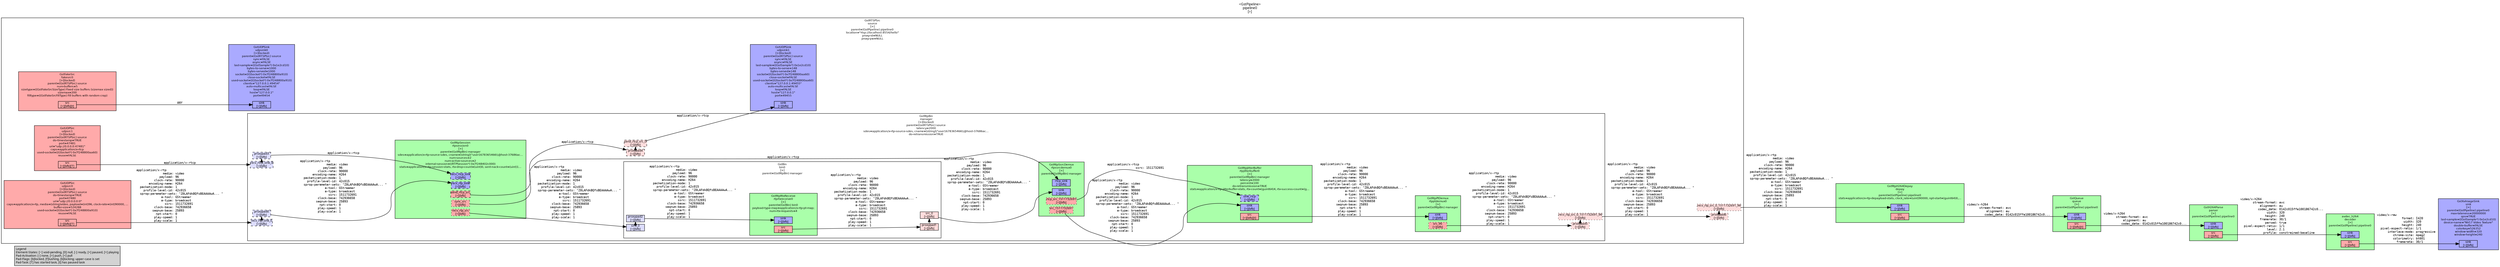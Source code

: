 digraph pipeline {
  rankdir=LR;
  fontname="sans";
  fontsize="10";
  labelloc=t;
  nodesep=.1;
  ranksep=.2;
  label="<GstPipeline>\npipeline0\n[>]";
  node [style=filled, shape=box, fontsize="9", fontname="sans", margin="0.0,0.0"];
  edge [labelfontsize="6", fontsize="9", fontname="monospace"];
  
  legend [
    pos="0,0!",
    margin="0.05,0.05",
    label="Legend\lElement-States: [~] void-pending, [0] null, [-] ready, [=] paused, [>] playing\lPad-Activation: [-] none, [>] push, [<] pull\lPad-Flags: [b]locked, [f]lushing, [b]locking; upper-case is set\lPad-Task: [T] has started task, [t] has paused task\l"
,  ];
  subgraph cluster_sink_0x1f99210 {
    fontname="Bitstream Vera Sans";
    fontsize="8";
    style=filled;
    color=black;

    label="GstXvImageSink\nsink\n[>]\nparent=(GstPipeline) pipeline0\nmax-lateness=20000000\nqos=TRUE\nlast-sample=((GstSample*) 0x1e2cd10)\ndevice-name=\"NV17 Video Texture\"\ndouble-buffer=FALSE\ncolorkey=526352\nwindow-width=320\nwindow-height=240";
    sink_0x1f99210_sink_0x1f4b250 [color=black, fillcolor="#aaaaff", label="sink\n[>][bfb]", height="0.2", style="filled,solid"];
    fillcolor="#aaaaff";
  }

  subgraph cluster_decoder_0x1f90990 {
    fontname="Bitstream Vera Sans";
    fontsize="8";
    style=filled;
    color=black;

    label="avdec_h264\ndecoder\n[>]\nparent=(GstPipeline) pipeline0";
    decoder_0x1f90990_sink_0x1f4adf0 [color=black, fillcolor="#aaaaff", label="sink\n[>][bfb]", height="0.2", style="filled,solid"];
    decoder_0x1f90990_src_0x1f4b020 [color=black, fillcolor="#ffaaaa", label="src\n[>][bfb]", height="0.2", style="filled,solid"];
    fillcolor="#aaffaa";
  }

  decoder_0x1f90990_src_0x1f4b020 -> sink_0x1f99210_sink_0x1f4b250 [label="video/x-raw\l              format: I420\l               width: 320\l              height: 240\l  pixel-aspect-ratio: 1/1\l      interlace-mode: progressive\l         chroma-site: mpeg2\l         colorimetry: bt601\l           framerate: 30/1\l"]
  subgraph cluster_parser_0x1f58640 {
    fontname="Bitstream Vera Sans";
    fontsize="8";
    style=filled;
    color=black;

    label="GstH264Parse\nparser\n[>]\nparent=(GstPipeline) pipeline0";
    parser_0x1f58640_sink_0x1f4a990 [color=black, fillcolor="#aaaaff", label="sink\n[>][bfb]", height="0.2", style="filled,solid"];
    parser_0x1f58640_src_0x1f4abc0 [color=black, fillcolor="#ffaaaa", label="src\n[>][bfb]", height="0.2", style="filled,solid"];
    fillcolor="#aaffaa";
  }

  parser_0x1f58640_src_0x1f4abc0 -> decoder_0x1f90990_sink_0x1f4adf0 [label="video/x-h264\l       stream-format: avc\l           alignment: au\l          codec_data: 0142c015ffe100186742c0...\l               width: 320\l              height: 240\l           framerate: 30/1\l              parsed: true\l  pixel-aspect-ratio: 1/1\l               level: 2.1\l             profile: constrained-baseline\l"]
  subgraph cluster_queue_0x1f540c0 {
    fontname="Bitstream Vera Sans";
    fontsize="8";
    style=filled;
    color=black;

    label="GstQueue\nqueue\n[>]\nparent=(GstPipeline) pipeline0";
    queue_0x1f540c0_sink_0x1f4a530 [color=black, fillcolor="#aaaaff", label="sink\n[>][bfb]", height="0.2", style="filled,solid"];
    queue_0x1f540c0_src_0x1f4a760 [color=black, fillcolor="#ffaaaa", label="src\n[>][bfb][t]", height="0.2", style="filled,solid"];
    fillcolor="#aaffaa";
  }

  queue_0x1f540c0_src_0x1f4a760 -> parser_0x1f58640_sink_0x1f4a990 [label="video/x-h264\l       stream-format: avc\l           alignment: au\l          codec_data: 0142c015ffe100186742c0...\l"]
  subgraph cluster_depay_0x1f48110 {
    fontname="Bitstream Vera Sans";
    fontsize="8";
    style=filled;
    color=black;

    label="GstRtpH264Depay\ndepay\n[>]\nparent=(GstPipeline) pipeline0\nstats=application/x-rtp-depayload-stats, clock_rate=(uint)90000, npt-start=(guint64)0,…";
    depay_0x1f48110_sink_0x1f4a0d0 [color=black, fillcolor="#aaaaff", label="sink\n[>][bfb]", height="0.2", style="filled,solid"];
    depay_0x1f48110_src_0x1f4a300 [color=black, fillcolor="#ffaaaa", label="src\n[>][bfb]", height="0.2", style="filled,solid"];
    fillcolor="#aaffaa";
  }

  depay_0x1f48110_src_0x1f4a300 -> queue_0x1f540c0_sink_0x1f4a530 [label="video/x-h264\l       stream-format: avc\l           alignment: au\l          codec_data: 0142c015ffe100186742c0...\l"]
  subgraph cluster_source_0x1f30020 {
    fontname="Bitstream Vera Sans";
    fontsize="8";
    style=filled;
    color=black;

    label="GstRTSPSrc\nsource\n[>]\nparent=(GstPipeline) pipeline0\nlocation=\"rtsp://localhost:8554/hello\"\nproxy-id=NULL\nproxy-pw=NULL";
    _proxypad6_0x7f2484035490 [color=black, fillcolor="#ffdddd", label="proxypad6\n[>][bfb]", height="0.2", style="filled,dotted"];
  _proxypad6_0x7f2484035490 -> source_0x1f30020_recv_rtp_src_0_1511732691_96_0x7f2484033600 [style=dashed, minlen=0]
    source_0x1f30020_recv_rtp_src_0_1511732691_96_0x7f2484033600 [color=black, fillcolor="#ffdddd", label="recv_rtp_src_0_1511732691_96\n[>][bfb]", height="0.2", style="filled,dotted"];
    fillcolor="#ffffff";
    subgraph cluster_udpsink1_0x7f248403cf50 {
      fontname="Bitstream Vera Sans";
      fontsize="8";
      style=filled;
      color=black;

      label="GstUDPSink\nudpsink1\n[>](locked)\nparent=(GstRTSPSrc) source\nsync=FALSE\nasync=FALSE\nlast-sample=((GstSample*) 0x1e2cd10)\nbytes-to-serve=148\nbytes-served=148\nsocket=((GSocket*) 0x7f248800aa60)\nclose-socket=FALSE\nused-socket=((GSocket*) 0x7f248800aa60)\nclients=\"127.0.0.1:49455\"\nauto-multicast=FALSE\nloop=FALSE\nhost=\"127.0.0.1\"\nport=49455";
      udpsink1_0x7f248403cf50_sink_0x7f248401b880 [color=black, fillcolor="#aaaaff", label="sink\n[>][bfb]", height="0.2", style="filled,solid"];
      fillcolor="#aaaaff";
    }

    subgraph cluster_fakesrc0_0x7f248403e120 {
      fontname="Bitstream Vera Sans";
      fontsize="8";
      style=filled;
      color=black;

      label="GstFakeSrc\nfakesrc0\n[>](locked)\nparent=(GstRTSPSrc) source\nnum-buffers=5\nsizetype=((GstFakeSrcSizeType) Fixed size buffers (sizemax sized))\nsizemax=200\nfilltype=((GstFakeSrcFillType) Fill buffers with random crap)";
      fakesrc0_0x7f248403e120_src_0x7f248401b650 [color=black, fillcolor="#ffaaaa", label="src\n[>][bfb][t]", height="0.2", style="filled,solid"];
      fillcolor="#ffaaaa";
    }

    fakesrc0_0x7f248403e120_src_0x7f248401b650 -> udpsink0_0x7f248403aa00_sink_0x7f248401b420 [label="ANY"]
    subgraph cluster_udpsink0_0x7f248403aa00 {
      fontname="Bitstream Vera Sans";
      fontsize="8";
      style=filled;
      color=black;

      label="GstUDPSink\nudpsink0\n[>](locked)\nparent=(GstRTSPSrc) source\nsync=FALSE\nasync=FALSE\nlast-sample=((GstSample*) 0x1e2cd10)\nbytes-to-serve=1000\nbytes-served=1000\nsocket=((GSocket*) 0x7f248800a910)\nclose-socket=FALSE\nused-socket=((GSocket*) 0x7f248800a910)\nclients=\"127.0.0.1:49454\"\nauto-multicast=FALSE\nloop=FALSE\nhost=\"127.0.0.1\"\nport=49454";
      udpsink0_0x7f248403aa00_sink_0x7f248401b420 [color=black, fillcolor="#aaaaff", label="sink\n[>][bfb]", height="0.2", style="filled,solid"];
      fillcolor="#aaaaff";
    }

    subgraph cluster_udpsrc1_0x7f24840197f0 {
      fontname="Bitstream Vera Sans";
      fontsize="8";
      style=filled;
      color=black;

      label="GstUDPSrc\nudpsrc1\n[>](locked)\nparent=(GstRTSPSrc) source\ndo-timestamp=TRUE\nport=47481\nuri=\"udp://0.0.0.0:47481\"\ncaps=application/x-rtcp\nused-socket=((GSocket*) 0x7f248800aa60)\nreuse=FALSE";
      udpsrc1_0x7f24840197f0_src_0x1f4bd40 [color=black, fillcolor="#ffaaaa", label="src\n[>][bfb][T]", height="0.2", style="filled,solid"];
      fillcolor="#ffaaaa";
    }

    udpsrc1_0x7f24840197f0_src_0x1f4bd40 -> manager_0x7f248401a0a0_recv_rtcp_sink_0_0x7f24840327c0 [label="application/x-rtcp\l"]
    subgraph cluster_udpsrc0_0x7f24840191d0 {
      fontname="Bitstream Vera Sans";
      fontsize="8";
      style=filled;
      color=black;

      label="GstUDPSrc\nudpsrc0\n[>](locked)\nparent=(GstRTSPSrc) source\ndo-timestamp=TRUE\nport=47480\nuri=\"udp://0.0.0.0:0\"\ncaps=application/x-rtp, media=(string)video, payload=(int)96, clock-rate=(int)90000, …\nbuffer-size=524288\nused-socket=((GSocket*) 0x7f248800a910)\nreuse=FALSE";
      udpsrc0_0x7f24840191d0_src_0x1f4bb10 [color=black, fillcolor="#ffaaaa", label="src\n[>][bfb][T]", height="0.2", style="filled,solid"];
      fillcolor="#ffaaaa";
    }

    udpsrc0_0x7f24840191d0_src_0x1f4bb10 -> manager_0x7f248401a0a0_recv_rtp_sink_0_0x7f24840320a0 [label="application/x-rtp\l               media: video\l             payload: 96\l          clock-rate: 90000\l       encoding-name: H264\l  packetization-mode: 1\l    profile-level-id: 42c015\l  sprop-parameter-sets: \"Z0LAFdkBQfsBEAAAAwA... \"\l              a-tool: GStreamer\l              a-type: broadcast\l                ssrc: 1511732691\l          clock-base: 742936658\l         seqnum-base: 25893\l           npt-start: 0\l          play-speed: 1\l          play-scale: 1\l"]
    subgraph cluster_manager_0x7f248401a0a0 {
      fontname="Bitstream Vera Sans";
      fontsize="8";
      style=filled;
      color=black;

      label="GstRtpBin\nmanager\n[>](locked)\nparent=(GstRTSPSrc) source\nlatency=2000\nsdes=application/x-rtp-source-sdes, cname=(string)\\\"user1678365466\\\\@host-37686ac…\ndo-retransmission=TRUE";
      _proxypad0_0x7f2484034050 [color=black, fillcolor="#ddddff", label="proxypad0\n[>][bfb]", height="0.2", style="filled,dashed"];
    manager_0x7f248401a0a0_recv_rtp_sink_0_0x7f24840320a0 -> _proxypad0_0x7f2484034050 [style=dashed, minlen=0]
      manager_0x7f248401a0a0_recv_rtp_sink_0_0x7f24840320a0 [color=black, fillcolor="#ddddff", label="recv_rtp_sink_0\n[>][bfb]", height="0.2", style="filled,dashed"];
      _proxypad3_0x7f2484034710 [color=black, fillcolor="#ddddff", label="proxypad3\n[>][bfb]", height="0.2", style="filled,dashed"];
    manager_0x7f248401a0a0_recv_rtcp_sink_0_0x7f24840327c0 -> _proxypad3_0x7f2484034710 [style=dashed, minlen=0]
      manager_0x7f248401a0a0_recv_rtcp_sink_0_0x7f24840327c0 [color=black, fillcolor="#ddddff", label="recv_rtcp_sink_0\n[>][bfb]", height="0.2", style="filled,dashed"];
      _proxypad4_0x7f2484034950 [color=black, fillcolor="#ffdddd", label="proxypad4\n[>][bfb]", height="0.2", style="filled,dashed"];
    _proxypad4_0x7f2484034950 -> manager_0x7f248401a0a0_send_rtcp_src_0_0x7f2484032a20 [style=dashed, minlen=0]
      manager_0x7f248401a0a0_send_rtcp_src_0_0x7f2484032a20 [color=black, fillcolor="#ffdddd", label="send_rtcp_src_0\n[>][bfb]", height="0.2", style="filled,dashed"];
      _proxypad5_0x7f2484035250 [color=black, fillcolor="#ffdddd", label="proxypad5\n[>][bfb]", height="0.2", style="filled,dotted"];
    _proxypad5_0x7f2484035250 -> manager_0x7f248401a0a0_recv_rtp_src_0_1511732691_96_0x7f24840333a0 [style=dashed, minlen=0]
      manager_0x7f248401a0a0_recv_rtp_src_0_1511732691_96_0x7f24840333a0 [color=black, fillcolor="#ffdddd", label="recv_rtp_src_0_1511732691_96\n[>][bfb]", height="0.2", style="filled,dotted"];
      fillcolor="#ffffff";
      subgraph cluster_rtpjitterbuffer0_0x7f246801e2b0 {
        fontname="Bitstream Vera Sans";
        fontsize="8";
        style=filled;
        color=black;

        label="GstRtpJitterBuffer\nrtpjitterbuffer0\n[>]\nparent=(GstRtpBin) manager\nlatency=2000\npercent=100\ndo-retransmission=TRUE\nstats=application/x-rtp-jitterbuffer-stats, rtx-count=(guint64)4, rtx-success-count=(g…";
        rtpjitterbuffer0_0x7f246801e2b0_sink_0x7f246801a720 [color=black, fillcolor="#aaaaff", label="sink\n[>][bfb]", height="0.2", style="filled,solid"];
        rtpjitterbuffer0_0x7f246801e2b0_sink_rtcp_0x7f246801ab80 [color=black, fillcolor="#aaaaff", label="sink_rtcp\n[>][bfb]", height="0.2", style="filled,dashed"];
        rtpjitterbuffer0_0x7f246801e2b0_src_0x7f246801a4f0 [color=black, fillcolor="#ffaaaa", label="src\n[>][bfb][t]", height="0.2", style="filled,solid"];
        fillcolor="#aaffaa";
      }

      rtpjitterbuffer0_0x7f246801e2b0_src_0x7f246801a4f0 -> rtpptdemux0_0x1fadb40_sink_0x7f246801a950 [label="application/x-rtp\l               media: video\l             payload: 96\l          clock-rate: 90000\l       encoding-name: H264\l  packetization-mode: 1\l    profile-level-id: 42c015\l  sprop-parameter-sets: \"Z0LAFdkBQfsBEAAAAwA... \"\l              a-tool: GStreamer\l              a-type: broadcast\l                ssrc: 1511732691\l          clock-base: 742936658\l         seqnum-base: 25893\l           npt-start: 0\l          play-speed: 1\l          play-scale: 1\l"]
      subgraph cluster_rtpptdemux0_0x1fadb40 {
        fontname="Bitstream Vera Sans";
        fontsize="8";
        style=filled;
        color=black;

        label="GstRtpPtDemux\nrtpptdemux0\n[>]\nparent=(GstRtpBin) manager";
        rtpptdemux0_0x1fadb40_sink_0x7f246801a950 [color=black, fillcolor="#aaaaff", label="sink\n[>][bfb]", height="0.2", style="filled,solid"];
        rtpptdemux0_0x1fadb40_src_96_0x7f246801b210 [color=black, fillcolor="#ffaaaa", label="src_96\n[>][bfb]", height="0.2", style="filled,dotted"];
        fillcolor="#aaffaa";
      }

      rtpptdemux0_0x1fadb40_src_96_0x7f246801b210 -> _proxypad5_0x7f2484035250 [label="application/x-rtp\l               media: video\l             payload: 96\l          clock-rate: 90000\l       encoding-name: H264\l  packetization-mode: 1\l    profile-level-id: 42c015\l  sprop-parameter-sets: \"Z0LAFdkBQfsBEAAAAwA... \"\l              a-tool: GStreamer\l              a-type: broadcast\l                ssrc: 1511732691\l          clock-base: 742936658\l         seqnum-base: 25893\l           npt-start: 0\l          play-speed: 1\l          play-scale: 1\l"]
      subgraph cluster_bin0_0x7f24840360c0 {
        fontname="Bitstream Vera Sans";
        fontsize="8";
        style=filled;
        color=black;

        label="GstBin\nbin0\n[>]\nparent=(GstRtpBin) manager";
        _proxypad2_0x7f24840344d0 [color=black, fillcolor="#ddddff", label="proxypad2\n[>][bfb]", height="0.2", style="filled,solid"];
      bin0_0x7f24840360c0_sink_0_0x7f2484032560 -> _proxypad2_0x7f24840344d0 [style=dashed, minlen=0]
        bin0_0x7f24840360c0_sink_0_0x7f2484032560 [color=black, fillcolor="#ddddff", label="sink_0\n[>][bfb]", height="0.2", style="filled,solid"];
        _proxypad1_0x7f2484034290 [color=black, fillcolor="#ffdddd", label="proxypad1\n[>][bfb]", height="0.2", style="filled,solid"];
      _proxypad1_0x7f2484034290 -> bin0_0x7f24840360c0_src_0_0x7f2484032300 [style=dashed, minlen=0]
        bin0_0x7f24840360c0_src_0_0x7f2484032300 [color=black, fillcolor="#ffdddd", label="src_0\n[>][bfb]", height="0.2", style="filled,solid"];
        fillcolor="#ffffff";
        subgraph cluster_rtprtxreceive0_0x7f248800a540 {
          fontname="Bitstream Vera Sans";
          fontsize="8";
          style=filled;
          color=black;

          label="GstRtpRtxReceive\nrtprtxreceive0\n[>]\nparent=(GstBin) bin0\npayload-type-map=application/x-rtp-pt-map;\nnum-rtx-requests=4";
          rtprtxreceive0_0x7f248800a540_sink_0x7f248401ad90 [color=black, fillcolor="#aaaaff", label="sink\n[>][bfb]", height="0.2", style="filled,solid"];
          rtprtxreceive0_0x7f248800a540_src_0x7f248401ab60 [color=black, fillcolor="#ffaaaa", label="src\n[>][bfb]", height="0.2", style="filled,solid"];
          fillcolor="#aaffaa";
        }

        rtprtxreceive0_0x7f248800a540_src_0x7f248401ab60 -> _proxypad1_0x7f2484034290 [label="application/x-rtp\l               media: video\l             payload: 96\l          clock-rate: 90000\l       encoding-name: H264\l  packetization-mode: 1\l    profile-level-id: 42c015\l  sprop-parameter-sets: \"Z0LAFdkBQfsBEAAAAwA... \"\l              a-tool: GStreamer\l              a-type: broadcast\l                ssrc: 1511732691\l          clock-base: 742936658\l         seqnum-base: 25893\l           npt-start: 0\l          play-speed: 1\l          play-scale: 1\l"]
        _proxypad2_0x7f24840344d0 -> rtprtxreceive0_0x7f248800a540_sink_0x7f248401ad90 [label="application/x-rtp\l               media: video\l             payload: 96\l          clock-rate: 90000\l       encoding-name: H264\l  packetization-mode: 1\l    profile-level-id: 42c015\l  sprop-parameter-sets: \"Z0LAFdkBQfsBEAAAAwA... \"\l              a-tool: GStreamer\l              a-type: broadcast\l                ssrc: 1511732691\l          clock-base: 742936658\l         seqnum-base: 25893\l           npt-start: 0\l          play-speed: 1\l          play-scale: 1\l"]
      }

      bin0_0x7f24840360c0_src_0_0x7f2484032300 -> rtpssrcdemux0_0x7f248402f000_sink_0x7f248401a2a0 [label="application/x-rtp\l               media: video\l             payload: 96\l          clock-rate: 90000\l       encoding-name: H264\l  packetization-mode: 1\l    profile-level-id: 42c015\l  sprop-parameter-sets: \"Z0LAFdkBQfsBEAAAAwA... \"\l              a-tool: GStreamer\l              a-type: broadcast\l                ssrc: 1511732691\l          clock-base: 742936658\l         seqnum-base: 25893\l           npt-start: 0\l          play-speed: 1\l          play-scale: 1\l"]
      subgraph cluster_rtpssrcdemux0_0x7f248402f000 {
        fontname="Bitstream Vera Sans";
        fontsize="8";
        style=filled;
        color=black;

        label="GstRtpSsrcDemux\nrtpssrcdemux0\n[>]\nparent=(GstRtpBin) manager";
        rtpssrcdemux0_0x7f248402f000_sink_0x7f248401a2a0 [color=black, fillcolor="#aaaaff", label="sink\n[>][bfb]", height="0.2", style="filled,solid"];
        rtpssrcdemux0_0x7f248402f000_rtcp_sink_0x7f248401a4d0 [color=black, fillcolor="#aaaaff", label="rtcp_sink\n[>][bfb]", height="0.2", style="filled,solid"];
        rtpssrcdemux0_0x7f248402f000_src_1511732691_0x7f246801a090 [color=black, fillcolor="#ffaaaa", label="src_1511732691\n[>][bfb]", height="0.2", style="filled,dotted"];
        rtpssrcdemux0_0x7f248402f000_rtcp_src_1511732691_0x7f246801a2c0 [color=black, fillcolor="#ffaaaa", label="rtcp_src_1511732691\n[>][bfb]", height="0.2", style="filled,dotted"];
        fillcolor="#aaffaa";
      }

      rtpssrcdemux0_0x7f248402f000_src_1511732691_0x7f246801a090 -> rtpjitterbuffer0_0x7f246801e2b0_sink_0x7f246801a720 [label="application/x-rtp\l               media: video\l             payload: 96\l          clock-rate: 90000\l       encoding-name: H264\l  packetization-mode: 1\l    profile-level-id: 42c015\l  sprop-parameter-sets: \"Z0LAFdkBQfsBEAAAAwA... \"\l              a-tool: GStreamer\l              a-type: broadcast\l                ssrc: 1511732691\l          clock-base: 742936658\l         seqnum-base: 25893\l           npt-start: 0\l          play-speed: 1\l          play-scale: 1\l"]
      rtpssrcdemux0_0x7f248402f000_rtcp_src_1511732691_0x7f246801a2c0 -> rtpjitterbuffer0_0x7f246801e2b0_sink_rtcp_0x7f246801ab80 [label="application/x-rtcp\l                ssrc: 1511732691\l"]
      subgraph cluster_rtpsession0_0x7f24840260a0 {
        fontname="Bitstream Vera Sans";
        fontsize="8";
        style=filled;
        color=black;

        label="GstRtpSession\nrtpsession0\n[>]\nparent=(GstRtpBin) manager\nsdes=application/x-rtp-source-sdes, cname=(string)\\\"user1678365466\\\\@host-37686ac…\nnum-sources=2\nnum-active-sources=2\ninternal-session=((RTPSession*) 0x7f248402c000)\nstats=application/x-rtp-session-stats, rtx-drop-count=(uint)0, sent-nack-count=(uint)1…";
        rtpsession0_0x7f24840260a0_recv_rtp_sink_0x7f248401a700 [color=black, fillcolor="#aaaaff", label="recv_rtp_sink\n[>][bfb]", height="0.2", style="filled,dashed"];
        rtpsession0_0x7f24840260a0_recv_rtcp_sink_0x7f248401afc0 [color=black, fillcolor="#aaaaff", label="recv_rtcp_sink\n[>][bfb]", height="0.2", style="filled,dashed"];
        rtpsession0_0x7f24840260a0_recv_rtp_src_0x7f248401a930 [color=black, fillcolor="#ffaaaa", label="recv_rtp_src\n[>][bfb]", height="0.2", style="filled,dotted"];
        rtpsession0_0x7f24840260a0_sync_src_0x7f248401b1f0 [color=black, fillcolor="#ffaaaa", label="sync_src\n[>][bfb]", height="0.2", style="filled,dotted"];
        rtpsession0_0x7f24840260a0_send_rtcp_src_0x7f248401bab0 [color=black, fillcolor="#ffaaaa", label="send_rtcp_src\n[>][bfb]", height="0.2", style="filled,dashed"];
        fillcolor="#aaffaa";
      }

      _proxypad0_0x7f2484034050 -> rtpsession0_0x7f24840260a0_recv_rtp_sink_0x7f248401a700 [label="application/x-rtp\l               media: video\l             payload: 96\l          clock-rate: 90000\l       encoding-name: H264\l  packetization-mode: 1\l    profile-level-id: 42c015\l  sprop-parameter-sets: \"Z0LAFdkBQfsBEAAAAwA... \"\l              a-tool: GStreamer\l              a-type: broadcast\l                ssrc: 1511732691\l          clock-base: 742936658\l         seqnum-base: 25893\l           npt-start: 0\l          play-speed: 1\l          play-scale: 1\l"]
      rtpsession0_0x7f24840260a0_recv_rtp_src_0x7f248401a930 -> bin0_0x7f24840360c0_sink_0_0x7f2484032560 [label="application/x-rtp\l               media: video\l             payload: 96\l          clock-rate: 90000\l       encoding-name: H264\l  packetization-mode: 1\l    profile-level-id: 42c015\l  sprop-parameter-sets: \"Z0LAFdkBQfsBEAAAAwA... \"\l              a-tool: GStreamer\l              a-type: broadcast\l                ssrc: 1511732691\l          clock-base: 742936658\l         seqnum-base: 25893\l           npt-start: 0\l          play-speed: 1\l          play-scale: 1\l"]
      _proxypad3_0x7f2484034710 -> rtpsession0_0x7f24840260a0_recv_rtcp_sink_0x7f248401afc0 [label="application/x-rtcp\l"]
      rtpsession0_0x7f24840260a0_sync_src_0x7f248401b1f0 -> rtpssrcdemux0_0x7f248402f000_rtcp_sink_0x7f248401a4d0 [label="application/x-rtcp\l"]
      rtpsession0_0x7f24840260a0_send_rtcp_src_0x7f248401bab0 -> _proxypad4_0x7f2484034950 [label="application/x-rtcp\l"]
    }

    manager_0x7f248401a0a0_send_rtcp_src_0_0x7f2484032a20 -> udpsink1_0x7f248403cf50_sink_0x7f248401b880 [label="application/x-rtcp\l"]
    manager_0x7f248401a0a0_recv_rtp_src_0_1511732691_96_0x7f24840333a0 -> _proxypad6_0x7f2484035490 [label="application/x-rtp\l               media: video\l             payload: 96\l          clock-rate: 90000\l       encoding-name: H264\l  packetization-mode: 1\l    profile-level-id: 42c015\l  sprop-parameter-sets: \"Z0LAFdkBQfsBEAAAAwA... \"\l              a-tool: GStreamer\l              a-type: broadcast\l                ssrc: 1511732691\l          clock-base: 742936658\l         seqnum-base: 25893\l           npt-start: 0\l          play-speed: 1\l          play-scale: 1\l"]
  }

  source_0x1f30020_recv_rtp_src_0_1511732691_96_0x7f2484033600 -> depay_0x1f48110_sink_0x1f4a0d0 [label="application/x-rtp\l               media: video\l             payload: 96\l          clock-rate: 90000\l       encoding-name: H264\l  packetization-mode: 1\l    profile-level-id: 42c015\l  sprop-parameter-sets: \"Z0LAFdkBQfsBEAAAAwA... \"\l              a-tool: GStreamer\l              a-type: broadcast\l                ssrc: 1511732691\l          clock-base: 742936658\l         seqnum-base: 25893\l           npt-start: 0\l          play-speed: 1\l          play-scale: 1\l"]
}
